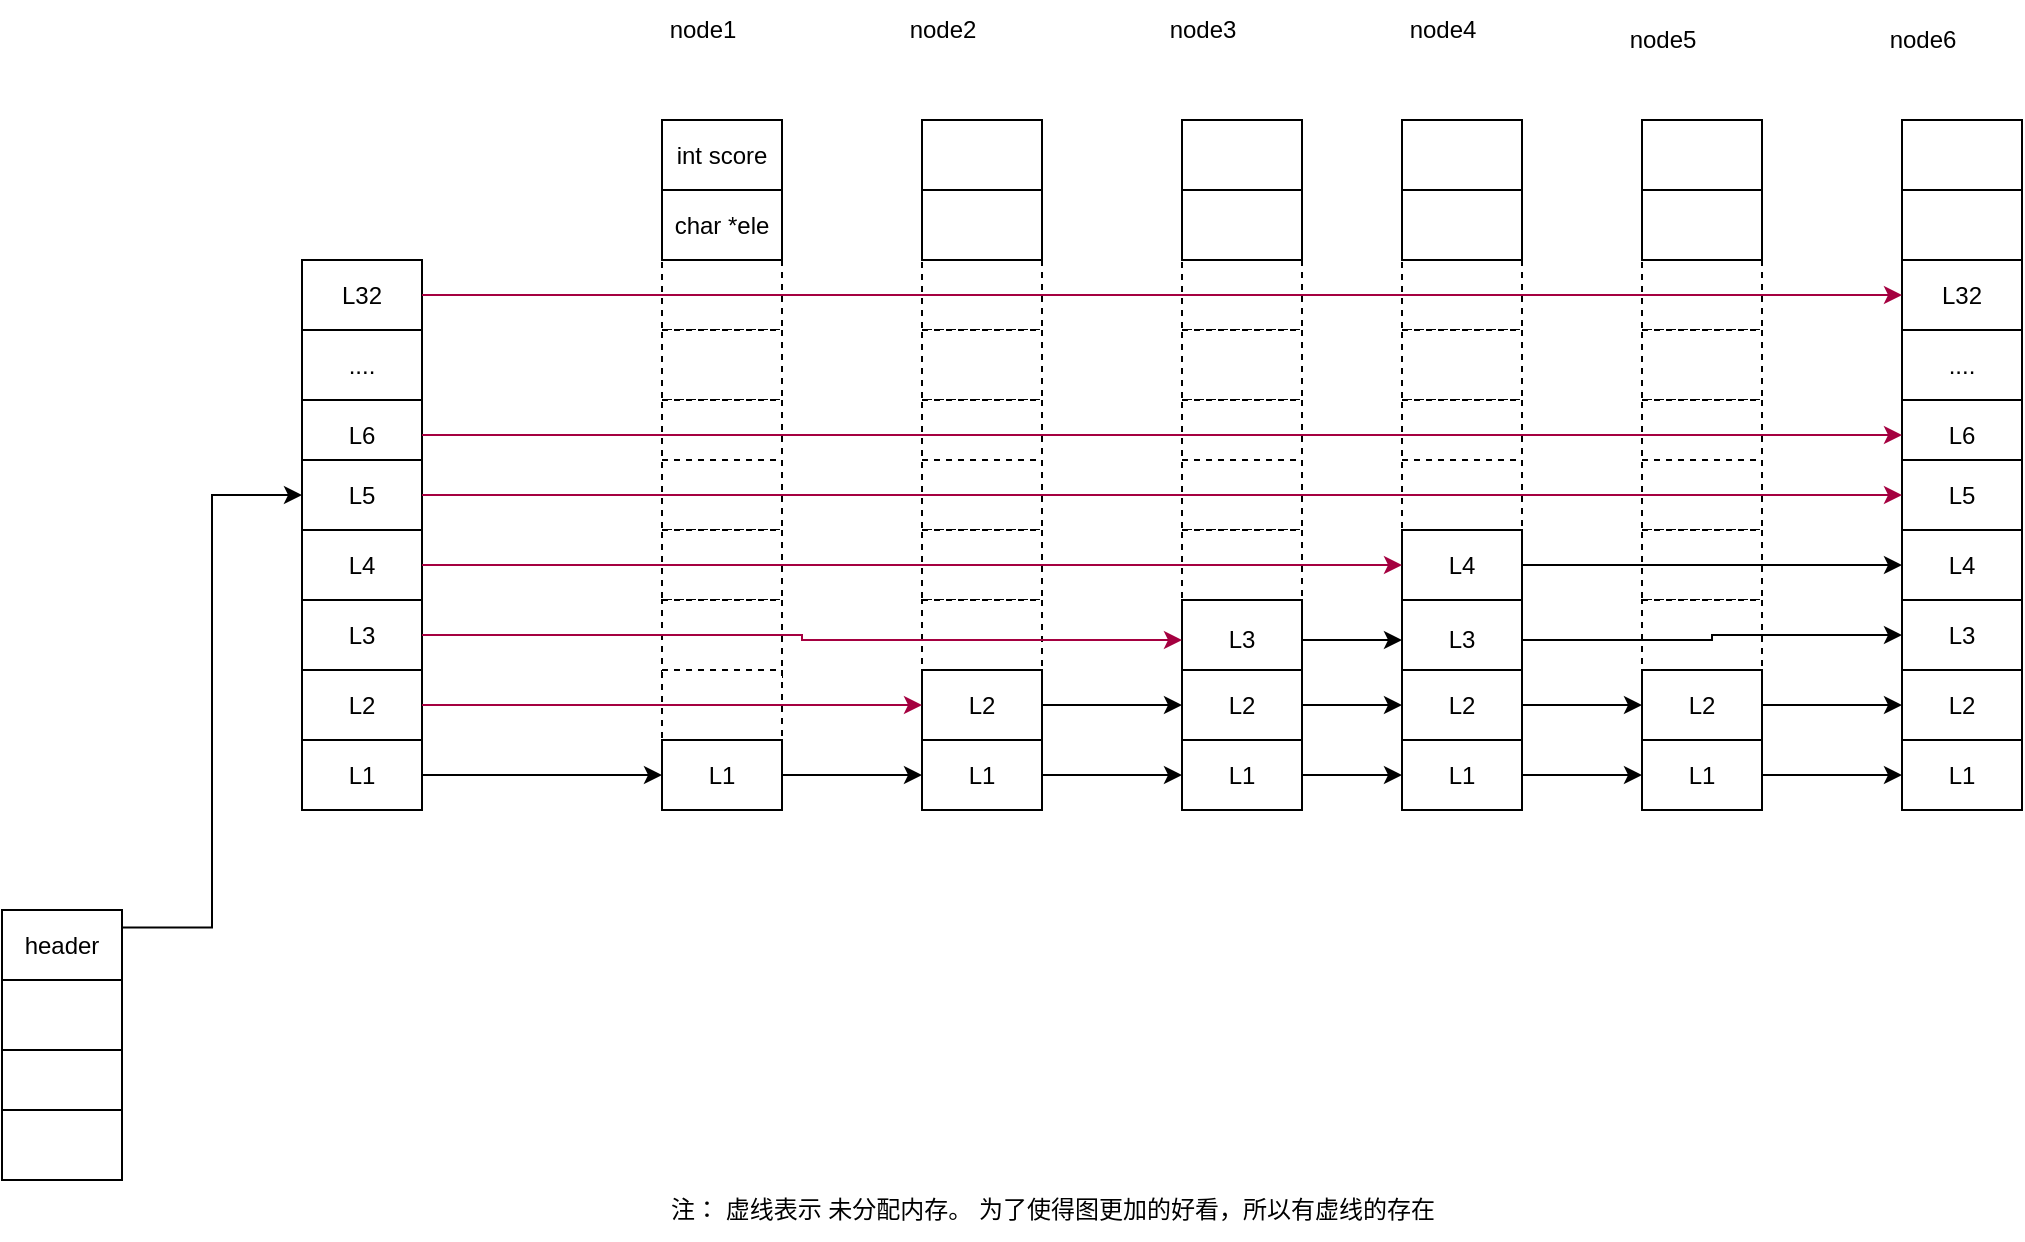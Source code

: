 <mxfile version="20.2.6" type="github">
  <diagram id="_LBW4SX0zCzGfV_m8QG4" name="第 1 页">
    <mxGraphModel dx="1713" dy="1145" grid="1" gridSize="10" guides="1" tooltips="1" connect="1" arrows="1" fold="1" page="1" pageScale="1" pageWidth="827" pageHeight="1169" math="0" shadow="0">
      <root>
        <mxCell id="0" />
        <mxCell id="1" parent="0" />
        <mxCell id="Vk17Rl6LJTauYdbx-DQ4-34" style="edgeStyle=orthogonalEdgeStyle;rounded=0;orthogonalLoop=1;jettySize=auto;html=1;exitX=1;exitY=0.25;exitDx=0;exitDy=0;entryX=0;entryY=0.5;entryDx=0;entryDy=0;" edge="1" parent="1" source="Vk17Rl6LJTauYdbx-DQ4-16" target="Vk17Rl6LJTauYdbx-DQ4-28">
          <mxGeometry relative="1" as="geometry" />
        </mxCell>
        <mxCell id="Vk17Rl6LJTauYdbx-DQ4-16" value="header" style="rounded=0;whiteSpace=wrap;html=1;" vertex="1" parent="1">
          <mxGeometry x="50" y="485" width="60" height="35" as="geometry" />
        </mxCell>
        <mxCell id="Vk17Rl6LJTauYdbx-DQ4-21" value="" style="rounded=0;whiteSpace=wrap;html=1;" vertex="1" parent="1">
          <mxGeometry x="50" y="520" width="60" height="35" as="geometry" />
        </mxCell>
        <mxCell id="Vk17Rl6LJTauYdbx-DQ4-22" value="" style="rounded=0;whiteSpace=wrap;html=1;" vertex="1" parent="1">
          <mxGeometry x="50" y="555" width="60" height="35" as="geometry" />
        </mxCell>
        <mxCell id="Vk17Rl6LJTauYdbx-DQ4-23" value="" style="rounded=0;whiteSpace=wrap;html=1;" vertex="1" parent="1">
          <mxGeometry x="50" y="585" width="60" height="35" as="geometry" />
        </mxCell>
        <mxCell id="Vk17Rl6LJTauYdbx-DQ4-25" value="L32" style="rounded=0;whiteSpace=wrap;html=1;" vertex="1" parent="1">
          <mxGeometry x="200" y="160" width="60" height="35" as="geometry" />
        </mxCell>
        <mxCell id="Vk17Rl6LJTauYdbx-DQ4-26" value="...." style="rounded=0;whiteSpace=wrap;html=1;" vertex="1" parent="1">
          <mxGeometry x="200" y="195" width="60" height="35" as="geometry" />
        </mxCell>
        <mxCell id="Vk17Rl6LJTauYdbx-DQ4-27" value="L6" style="rounded=0;whiteSpace=wrap;html=1;" vertex="1" parent="1">
          <mxGeometry x="200" y="230" width="60" height="35" as="geometry" />
        </mxCell>
        <mxCell id="Vk17Rl6LJTauYdbx-DQ4-28" value="L5" style="rounded=0;whiteSpace=wrap;html=1;" vertex="1" parent="1">
          <mxGeometry x="200" y="260" width="60" height="35" as="geometry" />
        </mxCell>
        <mxCell id="Vk17Rl6LJTauYdbx-DQ4-29" value="L4" style="rounded=0;whiteSpace=wrap;html=1;" vertex="1" parent="1">
          <mxGeometry x="200" y="295" width="60" height="35" as="geometry" />
        </mxCell>
        <mxCell id="Vk17Rl6LJTauYdbx-DQ4-30" value="L3" style="rounded=0;whiteSpace=wrap;html=1;" vertex="1" parent="1">
          <mxGeometry x="200" y="330" width="60" height="35" as="geometry" />
        </mxCell>
        <mxCell id="Vk17Rl6LJTauYdbx-DQ4-31" value="L2" style="rounded=0;whiteSpace=wrap;html=1;" vertex="1" parent="1">
          <mxGeometry x="200" y="365" width="60" height="35" as="geometry" />
        </mxCell>
        <mxCell id="Vk17Rl6LJTauYdbx-DQ4-45" style="edgeStyle=orthogonalEdgeStyle;rounded=0;orthogonalLoop=1;jettySize=auto;html=1;exitX=1;exitY=0.5;exitDx=0;exitDy=0;" edge="1" parent="1" source="Vk17Rl6LJTauYdbx-DQ4-32">
          <mxGeometry relative="1" as="geometry">
            <mxPoint x="380" y="417.5" as="targetPoint" />
          </mxGeometry>
        </mxCell>
        <mxCell id="Vk17Rl6LJTauYdbx-DQ4-32" value="L1" style="rounded=0;whiteSpace=wrap;html=1;" vertex="1" parent="1">
          <mxGeometry x="200" y="400" width="60" height="35" as="geometry" />
        </mxCell>
        <mxCell id="Vk17Rl6LJTauYdbx-DQ4-48" value="" style="rounded=0;whiteSpace=wrap;html=1;dashed=1;" vertex="1" parent="1">
          <mxGeometry x="510" y="160" width="60" height="35" as="geometry" />
        </mxCell>
        <mxCell id="Vk17Rl6LJTauYdbx-DQ4-49" value="" style="rounded=0;whiteSpace=wrap;html=1;dashed=1;" vertex="1" parent="1">
          <mxGeometry x="510" y="195" width="60" height="35" as="geometry" />
        </mxCell>
        <mxCell id="Vk17Rl6LJTauYdbx-DQ4-50" value="" style="rounded=0;whiteSpace=wrap;html=1;dashed=1;" vertex="1" parent="1">
          <mxGeometry x="510" y="230" width="60" height="35" as="geometry" />
        </mxCell>
        <mxCell id="Vk17Rl6LJTauYdbx-DQ4-51" value="" style="rounded=0;whiteSpace=wrap;html=1;dashed=1;" vertex="1" parent="1">
          <mxGeometry x="510" y="260" width="60" height="35" as="geometry" />
        </mxCell>
        <mxCell id="Vk17Rl6LJTauYdbx-DQ4-52" value="" style="rounded=0;whiteSpace=wrap;html=1;dashed=1;" vertex="1" parent="1">
          <mxGeometry x="510" y="295" width="60" height="35" as="geometry" />
        </mxCell>
        <mxCell id="Vk17Rl6LJTauYdbx-DQ4-53" value="" style="rounded=0;whiteSpace=wrap;html=1;dashed=1;" vertex="1" parent="1">
          <mxGeometry x="510" y="330" width="60" height="40" as="geometry" />
        </mxCell>
        <mxCell id="Vk17Rl6LJTauYdbx-DQ4-84" style="edgeStyle=orthogonalEdgeStyle;rounded=0;orthogonalLoop=1;jettySize=auto;html=1;exitX=1;exitY=0.5;exitDx=0;exitDy=0;entryX=0;entryY=0.5;entryDx=0;entryDy=0;" edge="1" parent="1" source="Vk17Rl6LJTauYdbx-DQ4-54" target="Vk17Rl6LJTauYdbx-DQ4-70">
          <mxGeometry relative="1" as="geometry" />
        </mxCell>
        <mxCell id="Vk17Rl6LJTauYdbx-DQ4-54" value="L2" style="rounded=0;whiteSpace=wrap;html=1;labelBorderColor=none;labelBackgroundColor=none;" vertex="1" parent="1">
          <mxGeometry x="510" y="365" width="60" height="35" as="geometry" />
        </mxCell>
        <mxCell id="Vk17Rl6LJTauYdbx-DQ4-82" style="edgeStyle=orthogonalEdgeStyle;rounded=0;orthogonalLoop=1;jettySize=auto;html=1;exitX=1;exitY=0.5;exitDx=0;exitDy=0;" edge="1" parent="1" source="Vk17Rl6LJTauYdbx-DQ4-55" target="Vk17Rl6LJTauYdbx-DQ4-71">
          <mxGeometry relative="1" as="geometry" />
        </mxCell>
        <mxCell id="Vk17Rl6LJTauYdbx-DQ4-55" value="L1" style="rounded=0;whiteSpace=wrap;html=1;" vertex="1" parent="1">
          <mxGeometry x="510" y="400" width="60" height="35" as="geometry" />
        </mxCell>
        <mxCell id="Vk17Rl6LJTauYdbx-DQ4-56" value="" style="rounded=0;whiteSpace=wrap;html=1;dashed=1;" vertex="1" parent="1">
          <mxGeometry x="380" y="160" width="60" height="35" as="geometry" />
        </mxCell>
        <mxCell id="Vk17Rl6LJTauYdbx-DQ4-57" value="" style="rounded=0;whiteSpace=wrap;html=1;dashed=1;" vertex="1" parent="1">
          <mxGeometry x="380" y="195" width="60" height="35" as="geometry" />
        </mxCell>
        <mxCell id="Vk17Rl6LJTauYdbx-DQ4-58" value="" style="rounded=0;whiteSpace=wrap;html=1;dashed=1;" vertex="1" parent="1">
          <mxGeometry x="380" y="230" width="60" height="35" as="geometry" />
        </mxCell>
        <mxCell id="Vk17Rl6LJTauYdbx-DQ4-59" value="" style="rounded=0;whiteSpace=wrap;html=1;dashed=1;" vertex="1" parent="1">
          <mxGeometry x="380" y="260" width="60" height="35" as="geometry" />
        </mxCell>
        <mxCell id="Vk17Rl6LJTauYdbx-DQ4-60" value="" style="rounded=0;whiteSpace=wrap;html=1;dashed=1;" vertex="1" parent="1">
          <mxGeometry x="380" y="295" width="60" height="35" as="geometry" />
        </mxCell>
        <mxCell id="Vk17Rl6LJTauYdbx-DQ4-61" value="" style="rounded=0;whiteSpace=wrap;html=1;dashed=1;" vertex="1" parent="1">
          <mxGeometry x="380" y="330" width="60" height="40" as="geometry" />
        </mxCell>
        <mxCell id="Vk17Rl6LJTauYdbx-DQ4-62" value="" style="rounded=0;whiteSpace=wrap;html=1;labelBorderColor=none;labelBackgroundColor=none;dashed=1;" vertex="1" parent="1">
          <mxGeometry x="380" y="365" width="60" height="35" as="geometry" />
        </mxCell>
        <mxCell id="Vk17Rl6LJTauYdbx-DQ4-81" style="edgeStyle=orthogonalEdgeStyle;rounded=0;orthogonalLoop=1;jettySize=auto;html=1;exitX=1;exitY=0.5;exitDx=0;exitDy=0;" edge="1" parent="1" source="Vk17Rl6LJTauYdbx-DQ4-63" target="Vk17Rl6LJTauYdbx-DQ4-55">
          <mxGeometry relative="1" as="geometry" />
        </mxCell>
        <mxCell id="Vk17Rl6LJTauYdbx-DQ4-63" value="L1" style="rounded=0;whiteSpace=wrap;html=1;" vertex="1" parent="1">
          <mxGeometry x="380" y="400" width="60" height="35" as="geometry" />
        </mxCell>
        <mxCell id="Vk17Rl6LJTauYdbx-DQ4-64" value="" style="rounded=0;whiteSpace=wrap;html=1;dashed=1;" vertex="1" parent="1">
          <mxGeometry x="640" y="160" width="60" height="35" as="geometry" />
        </mxCell>
        <mxCell id="Vk17Rl6LJTauYdbx-DQ4-65" value="" style="rounded=0;whiteSpace=wrap;html=1;dashed=1;" vertex="1" parent="1">
          <mxGeometry x="640" y="195" width="60" height="35" as="geometry" />
        </mxCell>
        <mxCell id="Vk17Rl6LJTauYdbx-DQ4-66" value="" style="rounded=0;whiteSpace=wrap;html=1;dashed=1;" vertex="1" parent="1">
          <mxGeometry x="640" y="230" width="60" height="35" as="geometry" />
        </mxCell>
        <mxCell id="Vk17Rl6LJTauYdbx-DQ4-67" value="" style="rounded=0;whiteSpace=wrap;html=1;dashed=1;" vertex="1" parent="1">
          <mxGeometry x="640" y="260" width="60" height="35" as="geometry" />
        </mxCell>
        <mxCell id="Vk17Rl6LJTauYdbx-DQ4-68" value="" style="rounded=0;whiteSpace=wrap;html=1;dashed=1;" vertex="1" parent="1">
          <mxGeometry x="640" y="295" width="60" height="35" as="geometry" />
        </mxCell>
        <mxCell id="Vk17Rl6LJTauYdbx-DQ4-137" style="edgeStyle=orthogonalEdgeStyle;rounded=0;orthogonalLoop=1;jettySize=auto;html=1;exitX=1;exitY=0.5;exitDx=0;exitDy=0;entryX=0;entryY=0.5;entryDx=0;entryDy=0;" edge="1" parent="1" source="Vk17Rl6LJTauYdbx-DQ4-69" target="Vk17Rl6LJTauYdbx-DQ4-77">
          <mxGeometry relative="1" as="geometry" />
        </mxCell>
        <mxCell id="Vk17Rl6LJTauYdbx-DQ4-69" value="L3" style="rounded=0;whiteSpace=wrap;html=1;" vertex="1" parent="1">
          <mxGeometry x="640" y="330" width="60" height="40" as="geometry" />
        </mxCell>
        <mxCell id="Vk17Rl6LJTauYdbx-DQ4-85" style="edgeStyle=orthogonalEdgeStyle;rounded=0;orthogonalLoop=1;jettySize=auto;html=1;exitX=1;exitY=0.5;exitDx=0;exitDy=0;" edge="1" parent="1" source="Vk17Rl6LJTauYdbx-DQ4-70" target="Vk17Rl6LJTauYdbx-DQ4-78">
          <mxGeometry relative="1" as="geometry" />
        </mxCell>
        <mxCell id="Vk17Rl6LJTauYdbx-DQ4-70" value="L2" style="rounded=0;whiteSpace=wrap;html=1;labelBorderColor=none;labelBackgroundColor=none;" vertex="1" parent="1">
          <mxGeometry x="640" y="365" width="60" height="35" as="geometry" />
        </mxCell>
        <mxCell id="Vk17Rl6LJTauYdbx-DQ4-83" style="edgeStyle=orthogonalEdgeStyle;rounded=0;orthogonalLoop=1;jettySize=auto;html=1;exitX=1;exitY=0.5;exitDx=0;exitDy=0;entryX=0;entryY=0.5;entryDx=0;entryDy=0;" edge="1" parent="1" source="Vk17Rl6LJTauYdbx-DQ4-71" target="Vk17Rl6LJTauYdbx-DQ4-79">
          <mxGeometry relative="1" as="geometry" />
        </mxCell>
        <mxCell id="Vk17Rl6LJTauYdbx-DQ4-71" value="L1" style="rounded=0;whiteSpace=wrap;html=1;" vertex="1" parent="1">
          <mxGeometry x="640" y="400" width="60" height="35" as="geometry" />
        </mxCell>
        <mxCell id="Vk17Rl6LJTauYdbx-DQ4-72" value="" style="rounded=0;whiteSpace=wrap;html=1;dashed=1;" vertex="1" parent="1">
          <mxGeometry x="750" y="160" width="60" height="35" as="geometry" />
        </mxCell>
        <mxCell id="Vk17Rl6LJTauYdbx-DQ4-73" value="" style="rounded=0;whiteSpace=wrap;html=1;dashed=1;" vertex="1" parent="1">
          <mxGeometry x="750" y="195" width="60" height="35" as="geometry" />
        </mxCell>
        <mxCell id="Vk17Rl6LJTauYdbx-DQ4-74" value="" style="rounded=0;whiteSpace=wrap;html=1;dashed=1;" vertex="1" parent="1">
          <mxGeometry x="750" y="230" width="60" height="35" as="geometry" />
        </mxCell>
        <mxCell id="Vk17Rl6LJTauYdbx-DQ4-75" value="" style="rounded=0;whiteSpace=wrap;html=1;dashed=1;" vertex="1" parent="1">
          <mxGeometry x="750" y="260" width="60" height="35" as="geometry" />
        </mxCell>
        <mxCell id="Vk17Rl6LJTauYdbx-DQ4-76" value="L4" style="rounded=0;whiteSpace=wrap;html=1;" vertex="1" parent="1">
          <mxGeometry x="750" y="295" width="60" height="35" as="geometry" />
        </mxCell>
        <mxCell id="Vk17Rl6LJTauYdbx-DQ4-77" value="L3" style="rounded=0;whiteSpace=wrap;html=1;" vertex="1" parent="1">
          <mxGeometry x="750" y="330" width="60" height="40" as="geometry" />
        </mxCell>
        <mxCell id="Vk17Rl6LJTauYdbx-DQ4-103" style="edgeStyle=orthogonalEdgeStyle;rounded=0;orthogonalLoop=1;jettySize=auto;html=1;exitX=1;exitY=0.5;exitDx=0;exitDy=0;entryX=0;entryY=0.5;entryDx=0;entryDy=0;" edge="1" parent="1" source="Vk17Rl6LJTauYdbx-DQ4-78" target="Vk17Rl6LJTauYdbx-DQ4-96">
          <mxGeometry relative="1" as="geometry" />
        </mxCell>
        <mxCell id="Vk17Rl6LJTauYdbx-DQ4-78" value="L2" style="rounded=0;whiteSpace=wrap;html=1;labelBorderColor=none;labelBackgroundColor=none;" vertex="1" parent="1">
          <mxGeometry x="750" y="365" width="60" height="35" as="geometry" />
        </mxCell>
        <mxCell id="Vk17Rl6LJTauYdbx-DQ4-102" style="edgeStyle=orthogonalEdgeStyle;rounded=0;orthogonalLoop=1;jettySize=auto;html=1;exitX=1;exitY=0.5;exitDx=0;exitDy=0;entryX=0;entryY=0.5;entryDx=0;entryDy=0;" edge="1" parent="1" source="Vk17Rl6LJTauYdbx-DQ4-79" target="Vk17Rl6LJTauYdbx-DQ4-97">
          <mxGeometry relative="1" as="geometry" />
        </mxCell>
        <mxCell id="Vk17Rl6LJTauYdbx-DQ4-79" value="L1" style="rounded=0;whiteSpace=wrap;html=1;" vertex="1" parent="1">
          <mxGeometry x="750" y="400" width="60" height="35" as="geometry" />
        </mxCell>
        <mxCell id="Vk17Rl6LJTauYdbx-DQ4-80" style="edgeStyle=orthogonalEdgeStyle;rounded=0;orthogonalLoop=1;jettySize=auto;html=1;exitX=1;exitY=0.5;exitDx=0;exitDy=0;entryX=0;entryY=0.5;entryDx=0;entryDy=0;fillColor=#d80073;strokeColor=#A50040;" edge="1" parent="1" source="Vk17Rl6LJTauYdbx-DQ4-31" target="Vk17Rl6LJTauYdbx-DQ4-54">
          <mxGeometry relative="1" as="geometry" />
        </mxCell>
        <mxCell id="Vk17Rl6LJTauYdbx-DQ4-87" style="edgeStyle=orthogonalEdgeStyle;rounded=0;orthogonalLoop=1;jettySize=auto;html=1;exitX=1;exitY=0.5;exitDx=0;exitDy=0;fillColor=#d80073;strokeColor=#A50040;" edge="1" parent="1" source="Vk17Rl6LJTauYdbx-DQ4-29" target="Vk17Rl6LJTauYdbx-DQ4-76">
          <mxGeometry relative="1" as="geometry" />
        </mxCell>
        <mxCell id="Vk17Rl6LJTauYdbx-DQ4-86" style="edgeStyle=orthogonalEdgeStyle;rounded=0;orthogonalLoop=1;jettySize=auto;html=1;exitX=1;exitY=0.5;exitDx=0;exitDy=0;entryX=0;entryY=0.5;entryDx=0;entryDy=0;fillColor=#d80073;strokeColor=#A50040;" edge="1" parent="1" source="Vk17Rl6LJTauYdbx-DQ4-30" target="Vk17Rl6LJTauYdbx-DQ4-69">
          <mxGeometry relative="1" as="geometry" />
        </mxCell>
        <mxCell id="Vk17Rl6LJTauYdbx-DQ4-88" value="node1" style="text;html=1;align=center;verticalAlign=middle;resizable=0;points=[];autosize=1;strokeColor=none;fillColor=none;" vertex="1" parent="1">
          <mxGeometry x="370" y="30" width="60" height="30" as="geometry" />
        </mxCell>
        <mxCell id="Vk17Rl6LJTauYdbx-DQ4-90" value="" style="rounded=0;whiteSpace=wrap;html=1;dashed=1;" vertex="1" parent="1">
          <mxGeometry x="870" y="160" width="60" height="35" as="geometry" />
        </mxCell>
        <mxCell id="Vk17Rl6LJTauYdbx-DQ4-91" value="" style="rounded=0;whiteSpace=wrap;html=1;dashed=1;" vertex="1" parent="1">
          <mxGeometry x="870" y="195" width="60" height="35" as="geometry" />
        </mxCell>
        <mxCell id="Vk17Rl6LJTauYdbx-DQ4-92" value="" style="rounded=0;whiteSpace=wrap;html=1;dashed=1;" vertex="1" parent="1">
          <mxGeometry x="870" y="230" width="60" height="35" as="geometry" />
        </mxCell>
        <mxCell id="Vk17Rl6LJTauYdbx-DQ4-93" value="" style="rounded=0;whiteSpace=wrap;html=1;dashed=1;" vertex="1" parent="1">
          <mxGeometry x="870" y="260" width="60" height="35" as="geometry" />
        </mxCell>
        <mxCell id="Vk17Rl6LJTauYdbx-DQ4-94" value="" style="rounded=0;whiteSpace=wrap;html=1;dashed=1;" vertex="1" parent="1">
          <mxGeometry x="870" y="295" width="60" height="35" as="geometry" />
        </mxCell>
        <mxCell id="Vk17Rl6LJTauYdbx-DQ4-95" value="" style="rounded=0;whiteSpace=wrap;html=1;dashed=1;" vertex="1" parent="1">
          <mxGeometry x="870" y="330" width="60" height="40" as="geometry" />
        </mxCell>
        <mxCell id="Vk17Rl6LJTauYdbx-DQ4-133" style="edgeStyle=orthogonalEdgeStyle;rounded=0;orthogonalLoop=1;jettySize=auto;html=1;exitX=1;exitY=0.5;exitDx=0;exitDy=0;entryX=0;entryY=0.5;entryDx=0;entryDy=0;" edge="1" parent="1" source="Vk17Rl6LJTauYdbx-DQ4-96" target="Vk17Rl6LJTauYdbx-DQ4-128">
          <mxGeometry relative="1" as="geometry" />
        </mxCell>
        <mxCell id="Vk17Rl6LJTauYdbx-DQ4-96" value="L2" style="rounded=0;whiteSpace=wrap;html=1;labelBorderColor=none;labelBackgroundColor=none;" vertex="1" parent="1">
          <mxGeometry x="870" y="365" width="60" height="35" as="geometry" />
        </mxCell>
        <mxCell id="Vk17Rl6LJTauYdbx-DQ4-131" style="edgeStyle=orthogonalEdgeStyle;rounded=0;orthogonalLoop=1;jettySize=auto;html=1;exitX=1;exitY=0.5;exitDx=0;exitDy=0;entryX=0;entryY=0.5;entryDx=0;entryDy=0;" edge="1" parent="1" source="Vk17Rl6LJTauYdbx-DQ4-97" target="Vk17Rl6LJTauYdbx-DQ4-129">
          <mxGeometry relative="1" as="geometry" />
        </mxCell>
        <mxCell id="Vk17Rl6LJTauYdbx-DQ4-97" value="L1" style="rounded=0;whiteSpace=wrap;html=1;" vertex="1" parent="1">
          <mxGeometry x="870" y="400" width="60" height="35" as="geometry" />
        </mxCell>
        <mxCell id="Vk17Rl6LJTauYdbx-DQ4-98" value="node2" style="text;html=1;align=center;verticalAlign=middle;resizable=0;points=[];autosize=1;strokeColor=none;fillColor=none;" vertex="1" parent="1">
          <mxGeometry x="490" y="30" width="60" height="30" as="geometry" />
        </mxCell>
        <mxCell id="Vk17Rl6LJTauYdbx-DQ4-99" value="node3" style="text;html=1;align=center;verticalAlign=middle;resizable=0;points=[];autosize=1;strokeColor=none;fillColor=none;" vertex="1" parent="1">
          <mxGeometry x="620" y="30" width="60" height="30" as="geometry" />
        </mxCell>
        <mxCell id="Vk17Rl6LJTauYdbx-DQ4-100" value="node4" style="text;html=1;align=center;verticalAlign=middle;resizable=0;points=[];autosize=1;strokeColor=none;fillColor=none;" vertex="1" parent="1">
          <mxGeometry x="740" y="30" width="60" height="30" as="geometry" />
        </mxCell>
        <mxCell id="Vk17Rl6LJTauYdbx-DQ4-101" value="node5" style="text;html=1;align=center;verticalAlign=middle;resizable=0;points=[];autosize=1;strokeColor=none;fillColor=none;" vertex="1" parent="1">
          <mxGeometry x="850" y="35" width="60" height="30" as="geometry" />
        </mxCell>
        <mxCell id="Vk17Rl6LJTauYdbx-DQ4-104" value="注： 虚线表示 未分配内存。 为了使得图更加的好看，所以有虚线的存在&lt;br&gt;" style="text;html=1;align=center;verticalAlign=middle;resizable=0;points=[];autosize=1;strokeColor=none;fillColor=none;" vertex="1" parent="1">
          <mxGeometry x="370" y="620" width="410" height="30" as="geometry" />
        </mxCell>
        <mxCell id="Vk17Rl6LJTauYdbx-DQ4-113" value="node6" style="text;html=1;align=center;verticalAlign=middle;resizable=0;points=[];autosize=1;strokeColor=none;fillColor=none;" vertex="1" parent="1">
          <mxGeometry x="980" y="35" width="60" height="30" as="geometry" />
        </mxCell>
        <mxCell id="Vk17Rl6LJTauYdbx-DQ4-122" value="L32" style="rounded=0;whiteSpace=wrap;html=1;" vertex="1" parent="1">
          <mxGeometry x="1000" y="160" width="60" height="35" as="geometry" />
        </mxCell>
        <mxCell id="Vk17Rl6LJTauYdbx-DQ4-123" value="...." style="rounded=0;whiteSpace=wrap;html=1;" vertex="1" parent="1">
          <mxGeometry x="1000" y="195" width="60" height="35" as="geometry" />
        </mxCell>
        <mxCell id="Vk17Rl6LJTauYdbx-DQ4-124" value="L6" style="rounded=0;whiteSpace=wrap;html=1;" vertex="1" parent="1">
          <mxGeometry x="1000" y="230" width="60" height="35" as="geometry" />
        </mxCell>
        <mxCell id="Vk17Rl6LJTauYdbx-DQ4-125" value="L5" style="rounded=0;whiteSpace=wrap;html=1;" vertex="1" parent="1">
          <mxGeometry x="1000" y="260" width="60" height="35" as="geometry" />
        </mxCell>
        <mxCell id="Vk17Rl6LJTauYdbx-DQ4-126" value="L4" style="rounded=0;whiteSpace=wrap;html=1;" vertex="1" parent="1">
          <mxGeometry x="1000" y="295" width="60" height="35" as="geometry" />
        </mxCell>
        <mxCell id="Vk17Rl6LJTauYdbx-DQ4-127" value="L3" style="rounded=0;whiteSpace=wrap;html=1;" vertex="1" parent="1">
          <mxGeometry x="1000" y="330" width="60" height="35" as="geometry" />
        </mxCell>
        <mxCell id="Vk17Rl6LJTauYdbx-DQ4-128" value="L2" style="rounded=0;whiteSpace=wrap;html=1;" vertex="1" parent="1">
          <mxGeometry x="1000" y="365" width="60" height="35" as="geometry" />
        </mxCell>
        <mxCell id="Vk17Rl6LJTauYdbx-DQ4-129" value="L1" style="rounded=0;whiteSpace=wrap;html=1;" vertex="1" parent="1">
          <mxGeometry x="1000" y="400" width="60" height="35" as="geometry" />
        </mxCell>
        <mxCell id="Vk17Rl6LJTauYdbx-DQ4-130" style="edgeStyle=orthogonalEdgeStyle;rounded=0;orthogonalLoop=1;jettySize=auto;html=1;exitX=1;exitY=0.5;exitDx=0;exitDy=0;fillColor=#d80073;strokeColor=#A50040;" edge="1" parent="1" source="Vk17Rl6LJTauYdbx-DQ4-25" target="Vk17Rl6LJTauYdbx-DQ4-122">
          <mxGeometry relative="1" as="geometry" />
        </mxCell>
        <mxCell id="Vk17Rl6LJTauYdbx-DQ4-139" style="edgeStyle=orthogonalEdgeStyle;rounded=0;orthogonalLoop=1;jettySize=auto;html=1;exitX=1;exitY=0.5;exitDx=0;exitDy=0;" edge="1" parent="1" source="Vk17Rl6LJTauYdbx-DQ4-76" target="Vk17Rl6LJTauYdbx-DQ4-126">
          <mxGeometry relative="1" as="geometry" />
        </mxCell>
        <mxCell id="Vk17Rl6LJTauYdbx-DQ4-138" style="edgeStyle=orthogonalEdgeStyle;rounded=0;orthogonalLoop=1;jettySize=auto;html=1;exitX=1;exitY=0.5;exitDx=0;exitDy=0;entryX=0;entryY=0.5;entryDx=0;entryDy=0;" edge="1" parent="1" source="Vk17Rl6LJTauYdbx-DQ4-77" target="Vk17Rl6LJTauYdbx-DQ4-127">
          <mxGeometry relative="1" as="geometry" />
        </mxCell>
        <mxCell id="Vk17Rl6LJTauYdbx-DQ4-140" style="edgeStyle=orthogonalEdgeStyle;rounded=0;orthogonalLoop=1;jettySize=auto;html=1;exitX=1;exitY=0.5;exitDx=0;exitDy=0;fillColor=#d80073;strokeColor=#A50040;" edge="1" parent="1" source="Vk17Rl6LJTauYdbx-DQ4-27" target="Vk17Rl6LJTauYdbx-DQ4-124">
          <mxGeometry relative="1" as="geometry" />
        </mxCell>
        <mxCell id="Vk17Rl6LJTauYdbx-DQ4-141" style="edgeStyle=orthogonalEdgeStyle;rounded=0;orthogonalLoop=1;jettySize=auto;html=1;exitX=1;exitY=0.5;exitDx=0;exitDy=0;entryX=0;entryY=0.5;entryDx=0;entryDy=0;fillColor=#d80073;strokeColor=#A50040;" edge="1" parent="1" source="Vk17Rl6LJTauYdbx-DQ4-28" target="Vk17Rl6LJTauYdbx-DQ4-125">
          <mxGeometry relative="1" as="geometry" />
        </mxCell>
        <mxCell id="Vk17Rl6LJTauYdbx-DQ4-142" value="char *ele" style="rounded=0;whiteSpace=wrap;html=1;" vertex="1" parent="1">
          <mxGeometry x="380" y="125" width="60" height="35" as="geometry" />
        </mxCell>
        <mxCell id="Vk17Rl6LJTauYdbx-DQ4-143" value="int score" style="rounded=0;whiteSpace=wrap;html=1;" vertex="1" parent="1">
          <mxGeometry x="380" y="90" width="60" height="35" as="geometry" />
        </mxCell>
        <mxCell id="Vk17Rl6LJTauYdbx-DQ4-144" value="" style="rounded=0;whiteSpace=wrap;html=1;" vertex="1" parent="1">
          <mxGeometry x="510" y="125" width="60" height="35" as="geometry" />
        </mxCell>
        <mxCell id="Vk17Rl6LJTauYdbx-DQ4-145" value="" style="rounded=0;whiteSpace=wrap;html=1;" vertex="1" parent="1">
          <mxGeometry x="510" y="90" width="60" height="35" as="geometry" />
        </mxCell>
        <mxCell id="Vk17Rl6LJTauYdbx-DQ4-146" value="" style="rounded=0;whiteSpace=wrap;html=1;" vertex="1" parent="1">
          <mxGeometry x="640" y="125" width="60" height="35" as="geometry" />
        </mxCell>
        <mxCell id="Vk17Rl6LJTauYdbx-DQ4-147" value="" style="rounded=0;whiteSpace=wrap;html=1;" vertex="1" parent="1">
          <mxGeometry x="640" y="90" width="60" height="35" as="geometry" />
        </mxCell>
        <mxCell id="Vk17Rl6LJTauYdbx-DQ4-148" value="" style="rounded=0;whiteSpace=wrap;html=1;" vertex="1" parent="1">
          <mxGeometry x="750" y="125" width="60" height="35" as="geometry" />
        </mxCell>
        <mxCell id="Vk17Rl6LJTauYdbx-DQ4-149" value="" style="rounded=0;whiteSpace=wrap;html=1;" vertex="1" parent="1">
          <mxGeometry x="750" y="90" width="60" height="35" as="geometry" />
        </mxCell>
        <mxCell id="Vk17Rl6LJTauYdbx-DQ4-150" value="" style="rounded=0;whiteSpace=wrap;html=1;" vertex="1" parent="1">
          <mxGeometry x="870" y="125" width="60" height="35" as="geometry" />
        </mxCell>
        <mxCell id="Vk17Rl6LJTauYdbx-DQ4-151" value="" style="rounded=0;whiteSpace=wrap;html=1;" vertex="1" parent="1">
          <mxGeometry x="870" y="90" width="60" height="35" as="geometry" />
        </mxCell>
        <mxCell id="Vk17Rl6LJTauYdbx-DQ4-152" value="" style="rounded=0;whiteSpace=wrap;html=1;" vertex="1" parent="1">
          <mxGeometry x="1000" y="125" width="60" height="35" as="geometry" />
        </mxCell>
        <mxCell id="Vk17Rl6LJTauYdbx-DQ4-153" value="" style="rounded=0;whiteSpace=wrap;html=1;" vertex="1" parent="1">
          <mxGeometry x="1000" y="90" width="60" height="35" as="geometry" />
        </mxCell>
      </root>
    </mxGraphModel>
  </diagram>
</mxfile>
